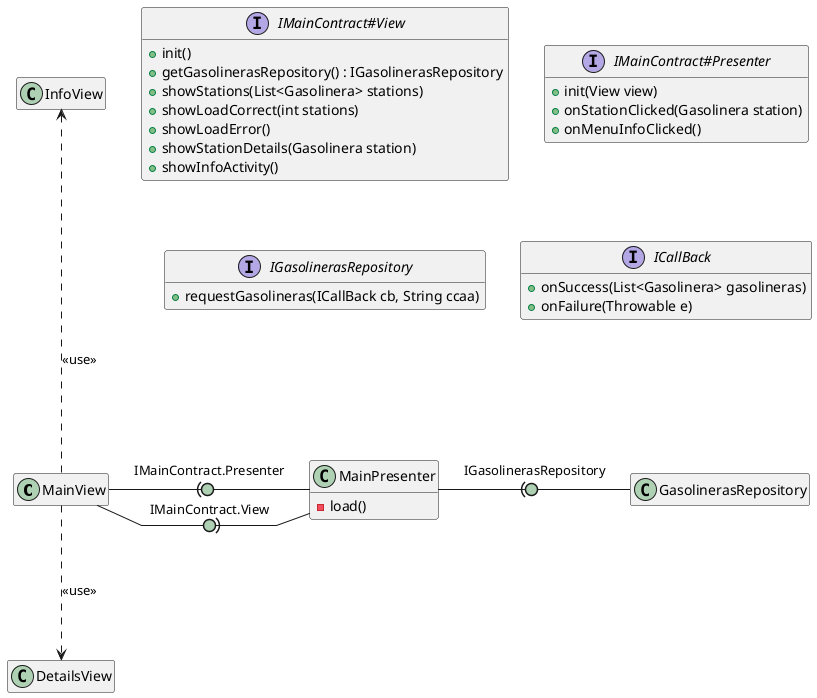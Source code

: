 @startuml clases

hide empty members
skinparam linetype polyline
skinparam arrowLollipopColor #ADD1B2

MainView -right(0- MainPresenter : IMainContract.Presenter
MainView -right0)- MainPresenter : IMainContract.View
MainView -up..-> InfoView : <<use>>
MainView -down..> DetailsView : <<use>>
MainPresenter -right(0- GasolinerasRepository : IGasolinerasRepository


class MainPresenter {
    -load()
}

interface IMainContract#View {
    + init()
    + getGasolinerasRepository() : IGasolinerasRepository
    + showStations(List<Gasolinera> stations)
    + showLoadCorrect(int stations)
    + showLoadError()
    + showStationDetails(Gasolinera station)
    + showInfoActivity()
}

interface IMainContract#Presenter {
    + init(View view)
    + onStationClicked(Gasolinera station)
    + onMenuInfoClicked()
}

interface IGasolinerasRepository {
    + requestGasolineras(ICallBack cb, String ccaa)
}

interface ICallBack {
    + onSuccess(List<Gasolinera> gasolineras)
    + onFailure(Throwable e)
}


@enduml